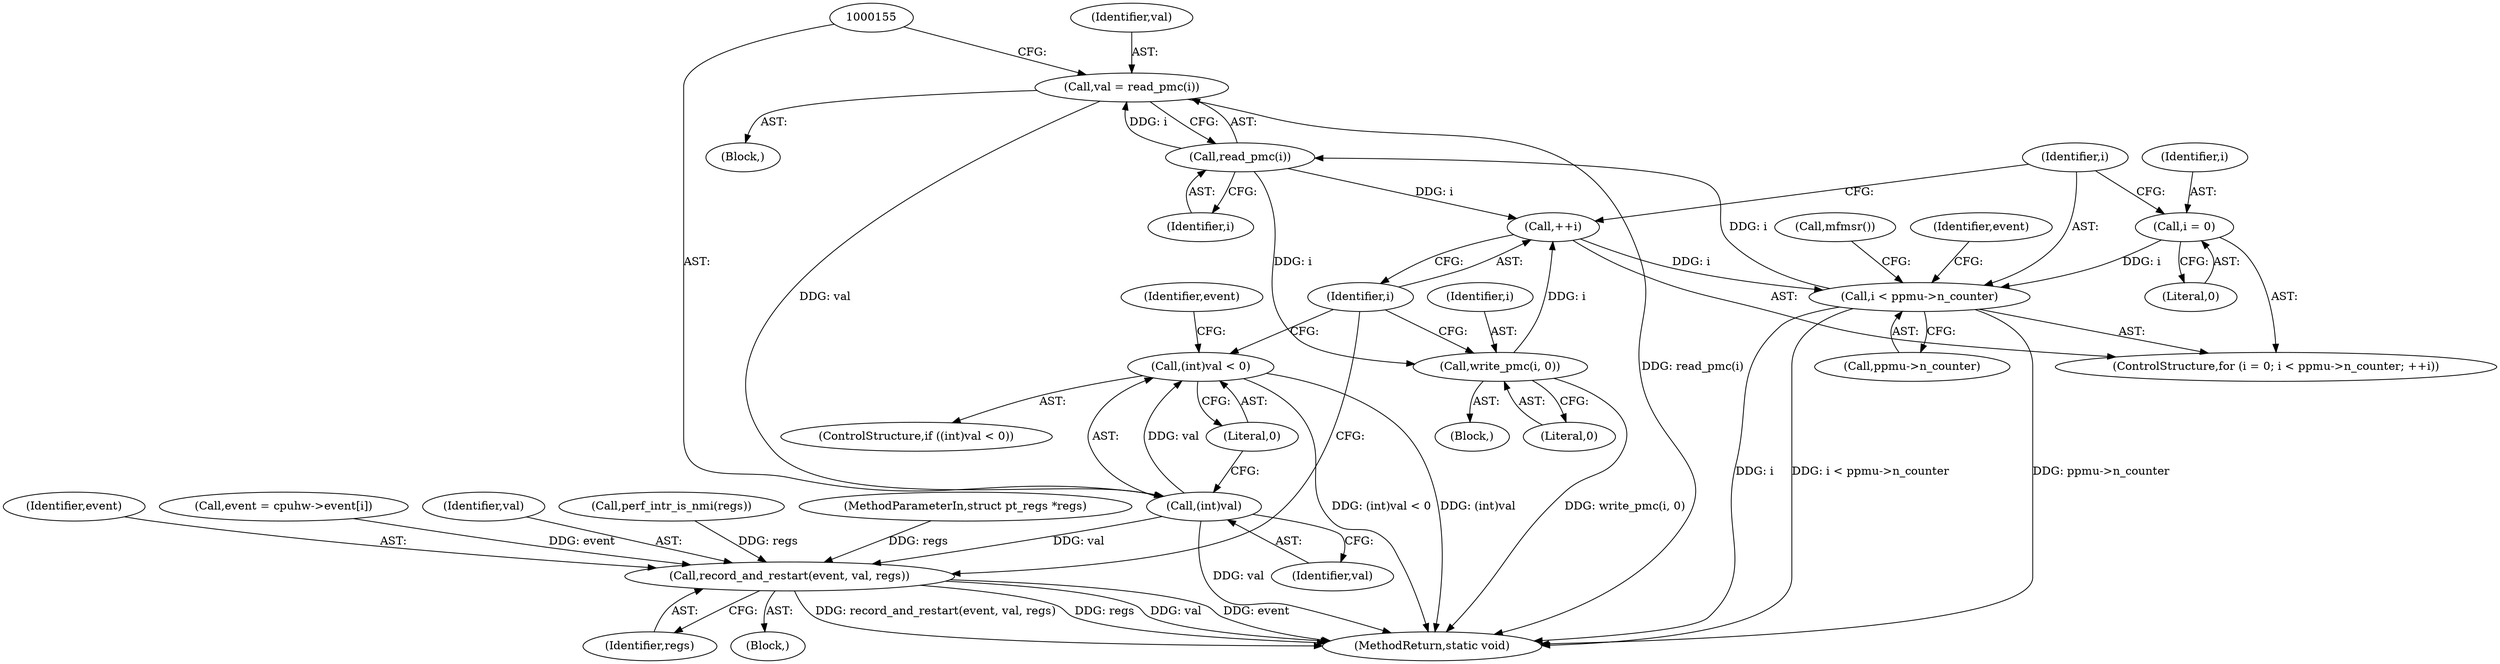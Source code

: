 digraph "0_linux_a8b0ca17b80e92faab46ee7179ba9e99ccb61233_17@API" {
"1000148" [label="(Call,val = read_pmc(i))"];
"1000150" [label="(Call,read_pmc(i))"];
"1000133" [label="(Call,i < ppmu->n_counter)"];
"1000138" [label="(Call,++i)"];
"1000171" [label="(Call,write_pmc(i, 0))"];
"1000130" [label="(Call,i = 0)"];
"1000154" [label="(Call,(int)val)"];
"1000153" [label="(Call,(int)val < 0)"];
"1000165" [label="(Call,record_and_restart(event, val, regs))"];
"1000157" [label="(Literal,0)"];
"1000154" [label="(Call,(int)val)"];
"1000141" [label="(Call,event = cpuhw->event[i])"];
"1000142" [label="(Identifier,event)"];
"1000138" [label="(Call,++i)"];
"1000140" [label="(Block,)"];
"1000153" [label="(Call,(int)val < 0)"];
"1000156" [label="(Identifier,val)"];
"1000168" [label="(Identifier,regs)"];
"1000173" [label="(Literal,0)"];
"1000170" [label="(Block,)"];
"1000161" [label="(Block,)"];
"1000129" [label="(ControlStructure,for (i = 0; i < ppmu->n_counter; ++i))"];
"1000135" [label="(Call,ppmu->n_counter)"];
"1000176" [label="(Call,mfmsr())"];
"1000150" [label="(Call,read_pmc(i))"];
"1000151" [label="(Identifier,i)"];
"1000160" [label="(Identifier,event)"];
"1000165" [label="(Call,record_and_restart(event, val, regs))"];
"1000131" [label="(Identifier,i)"];
"1000133" [label="(Call,i < ppmu->n_counter)"];
"1000134" [label="(Identifier,i)"];
"1000149" [label="(Identifier,val)"];
"1000122" [label="(Call,perf_intr_is_nmi(regs))"];
"1000104" [label="(MethodParameterIn,struct pt_regs *regs)"];
"1000189" [label="(MethodReturn,static void)"];
"1000152" [label="(ControlStructure,if ((int)val < 0))"];
"1000132" [label="(Literal,0)"];
"1000139" [label="(Identifier,i)"];
"1000167" [label="(Identifier,val)"];
"1000148" [label="(Call,val = read_pmc(i))"];
"1000171" [label="(Call,write_pmc(i, 0))"];
"1000130" [label="(Call,i = 0)"];
"1000166" [label="(Identifier,event)"];
"1000172" [label="(Identifier,i)"];
"1000148" -> "1000140"  [label="AST: "];
"1000148" -> "1000150"  [label="CFG: "];
"1000149" -> "1000148"  [label="AST: "];
"1000150" -> "1000148"  [label="AST: "];
"1000155" -> "1000148"  [label="CFG: "];
"1000148" -> "1000189"  [label="DDG: read_pmc(i)"];
"1000150" -> "1000148"  [label="DDG: i"];
"1000148" -> "1000154"  [label="DDG: val"];
"1000150" -> "1000151"  [label="CFG: "];
"1000151" -> "1000150"  [label="AST: "];
"1000150" -> "1000138"  [label="DDG: i"];
"1000133" -> "1000150"  [label="DDG: i"];
"1000150" -> "1000171"  [label="DDG: i"];
"1000133" -> "1000129"  [label="AST: "];
"1000133" -> "1000135"  [label="CFG: "];
"1000134" -> "1000133"  [label="AST: "];
"1000135" -> "1000133"  [label="AST: "];
"1000142" -> "1000133"  [label="CFG: "];
"1000176" -> "1000133"  [label="CFG: "];
"1000133" -> "1000189"  [label="DDG: i"];
"1000133" -> "1000189"  [label="DDG: i < ppmu->n_counter"];
"1000133" -> "1000189"  [label="DDG: ppmu->n_counter"];
"1000138" -> "1000133"  [label="DDG: i"];
"1000130" -> "1000133"  [label="DDG: i"];
"1000138" -> "1000129"  [label="AST: "];
"1000138" -> "1000139"  [label="CFG: "];
"1000139" -> "1000138"  [label="AST: "];
"1000134" -> "1000138"  [label="CFG: "];
"1000171" -> "1000138"  [label="DDG: i"];
"1000171" -> "1000170"  [label="AST: "];
"1000171" -> "1000173"  [label="CFG: "];
"1000172" -> "1000171"  [label="AST: "];
"1000173" -> "1000171"  [label="AST: "];
"1000139" -> "1000171"  [label="CFG: "];
"1000171" -> "1000189"  [label="DDG: write_pmc(i, 0)"];
"1000130" -> "1000129"  [label="AST: "];
"1000130" -> "1000132"  [label="CFG: "];
"1000131" -> "1000130"  [label="AST: "];
"1000132" -> "1000130"  [label="AST: "];
"1000134" -> "1000130"  [label="CFG: "];
"1000154" -> "1000153"  [label="AST: "];
"1000154" -> "1000156"  [label="CFG: "];
"1000155" -> "1000154"  [label="AST: "];
"1000156" -> "1000154"  [label="AST: "];
"1000157" -> "1000154"  [label="CFG: "];
"1000154" -> "1000189"  [label="DDG: val"];
"1000154" -> "1000153"  [label="DDG: val"];
"1000154" -> "1000165"  [label="DDG: val"];
"1000153" -> "1000152"  [label="AST: "];
"1000153" -> "1000157"  [label="CFG: "];
"1000157" -> "1000153"  [label="AST: "];
"1000160" -> "1000153"  [label="CFG: "];
"1000139" -> "1000153"  [label="CFG: "];
"1000153" -> "1000189"  [label="DDG: (int)val < 0"];
"1000153" -> "1000189"  [label="DDG: (int)val"];
"1000165" -> "1000161"  [label="AST: "];
"1000165" -> "1000168"  [label="CFG: "];
"1000166" -> "1000165"  [label="AST: "];
"1000167" -> "1000165"  [label="AST: "];
"1000168" -> "1000165"  [label="AST: "];
"1000139" -> "1000165"  [label="CFG: "];
"1000165" -> "1000189"  [label="DDG: event"];
"1000165" -> "1000189"  [label="DDG: record_and_restart(event, val, regs)"];
"1000165" -> "1000189"  [label="DDG: regs"];
"1000165" -> "1000189"  [label="DDG: val"];
"1000141" -> "1000165"  [label="DDG: event"];
"1000122" -> "1000165"  [label="DDG: regs"];
"1000104" -> "1000165"  [label="DDG: regs"];
}
